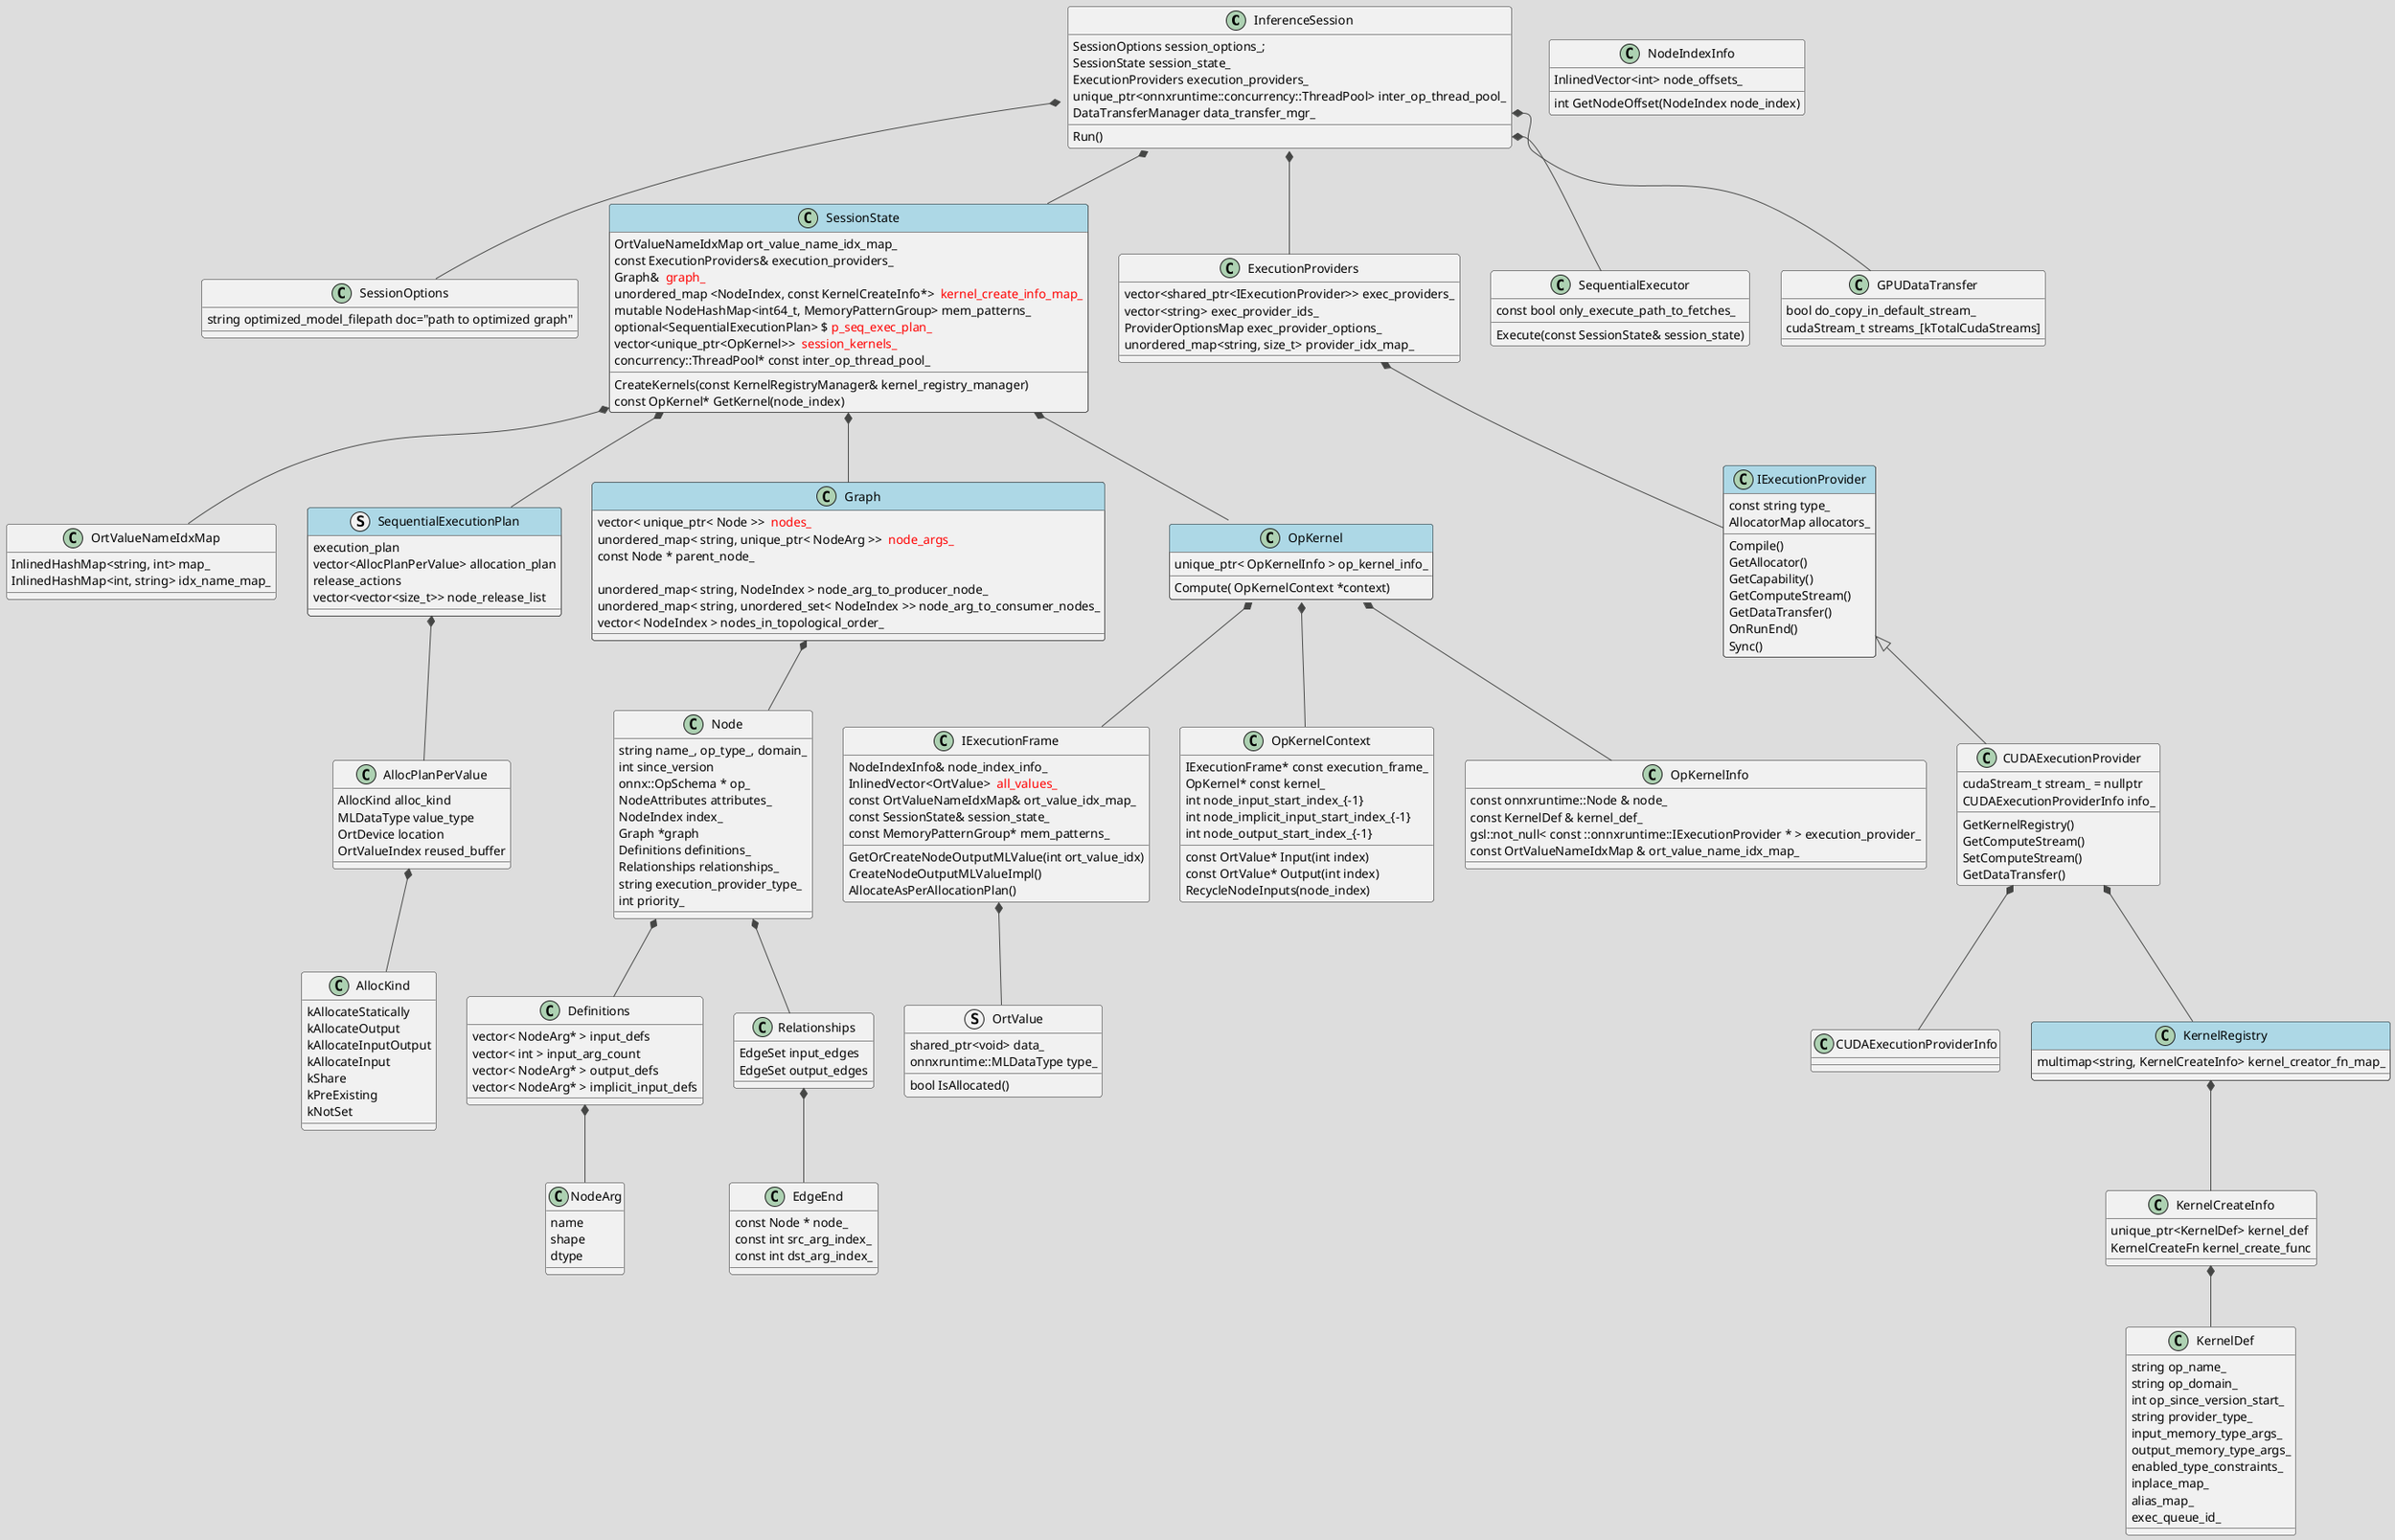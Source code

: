 @startuml
!theme toy
!define key_class #header:LightBlue
!define key_objects <color:red>
!$show_note = %false()
!$show_refer_to = %false()

' Class Definitions
!$session_link="https://github.com/microsoft/onnxruntime/blob/454f77cd94901cb95c92b20c60565408b2be045c/onnxruntime/core/session/inference_session.h#L80"
class InferenceSession [[$session_link]]{
    SessionOptions session_options_;
    SessionState session_state_
    ExecutionProviders execution_providers_
    unique_ptr<onnxruntime::concurrency::ThreadPool> inter_op_thread_pool_
    DataTransferManager data_transfer_mgr_

    Run()
}

class  SessionOptions{
    string optimized_model_filepath doc="path to optimized graph"
}
class SequentialExecutor{
    const bool only_execute_path_to_fetches_
    Execute(const SessionState& session_state)
}

class IExecutionFrame{
    NodeIndexInfo& node_index_info_
    InlinedVector<OrtValue> key_objects all_values_
    const OrtValueNameIdxMap& ort_value_idx_map_
    const SessionState& session_state_
    const MemoryPatternGroup* mem_patterns_
    GetOrCreateNodeOutputMLValue(int ort_value_idx)
    CreateNodeOutputMLValueImpl()
    AllocateAsPerAllocationPlan()
}

class NodeIndexInfo{
    InlinedVector<int> node_offsets_
    int GetNodeOffset(NodeIndex node_index)
}


class SessionState key_class{
    OrtValueNameIdxMap ort_value_name_idx_map_
    const ExecutionProviders& execution_providers_
    Graph& key_objects graph_
    unordered_map <NodeIndex, const KernelCreateInfo*> key_objects kernel_create_info_map_
    mutable NodeHashMap<int64_t, MemoryPatternGroup> mem_patterns_
    optional<SequentialExecutionPlan> $key_objects p_seq_exec_plan_
    vector<unique_ptr<OpKernel>> key_objects session_kernels_
    concurrency::ThreadPool* const inter_op_thread_pool_
    CreateKernels(const KernelRegistryManager& kernel_registry_manager)
    const OpKernel* GetKernel(node_index)
}

class KernelCreateInfo{
    unique_ptr<KernelDef> kernel_def
    KernelCreateFn kernel_create_func
}

class KernelDef{
    string op_name_
    string op_domain_
    int op_since_version_start_
    string provider_type_
    input_memory_type_args_
    output_memory_type_args_
    enabled_type_constraints_
    inplace_map_
    alias_map_
    exec_queue_id_
}

class ExecutionProviders{
    vector<shared_ptr<IExecutionProvider>> exec_providers_
    vector<string> exec_provider_ids_
    ProviderOptionsMap exec_provider_options_
    unordered_map<string, size_t> provider_idx_map_
}

class OrtValueNameIdxMap{
    InlinedHashMap<string, int> map_
    InlinedHashMap<int, string> idx_name_map_
}

struct OrtValue{
    shared_ptr<void> data_
    onnxruntime::MLDataType type_
    bool IsAllocated()
}

struct SequentialExecutionPlan key_class{
    execution_plan
    vector<AllocPlanPerValue> allocation_plan
    release_actions
    vector<vector<size_t>> node_release_list
}

class Graph key_class{
    vector< unique_ptr< Node >> key_objects nodes_
    unordered_map< string, unique_ptr< NodeArg >> key_objects node_args_
    const Node * parent_node_

    unordered_map< string, NodeIndex > node_arg_to_producer_node_
    unordered_map< string, unordered_set< NodeIndex >> node_arg_to_consumer_nodes_
    vector< NodeIndex > nodes_in_topological_order_
}

class NodeArg{
    name
    shape
    dtype
}

class Node{
    string name_, op_type_, domain_
    int since_version
    onnx::OpSchema * op_
    NodeAttributes attributes_
    NodeIndex index_
    Graph *graph
    Definitions definitions_
    Relationships relationships_
    string execution_provider_type_
    int priority_
}

class Definitions{
    vector< NodeArg* > input_defs
    vector< int > input_arg_count
    vector< NodeArg* > output_defs
    vector< NodeArg* > implicit_input_defs
}

class Relationships{
    EdgeSet input_edges
    EdgeSet output_edges
}

class EdgeEnd{
    const Node * node_
    const int src_arg_index_
    const int dst_arg_index_
}

class OpKernel key_class{
    unique_ptr< OpKernelInfo > op_kernel_info_
    Compute( OpKernelContext *context)
}

class OpKernelContext{
    IExecutionFrame* const execution_frame_
    OpKernel* const kernel_
    int node_input_start_index_{-1}
    int node_implicit_input_start_index_{-1}
    int node_output_start_index_{-1}
    const OrtValue* Input(int index)
    const OrtValue* Output(int index)
    RecycleNodeInputs(node_index)
}

class OpKernelInfo{
    const onnxruntime::Node & node_
    const KernelDef & kernel_def_
    gsl::not_null< const ::onnxruntime::IExecutionProvider * > execution_provider_
    const OrtValueNameIdxMap & ort_value_name_idx_map_
}

!$src_link="https://github.com/microsoft/onnxruntime/blob/a83a9ed6b01374a5e1e07b46dbf2fb8e3c407483/include/onnxruntime/core/framework/execution_provider.h#L57"
class IExecutionProvider [[$src_link]] key_class{
    const string type_
    AllocatorMap allocators_

    Compile()
    GetAllocator()
    GetCapability()
    GetComputeStream()
    GetDataTransfer()
    OnRunEnd()
    Sync()

}

class CUDAExecutionProvider{
    cudaStream_t stream_ = nullptr
    CUDAExecutionProviderInfo info_
    GetKernelRegistry()
    GetComputeStream()
    SetComputeStream()
    GetDataTransfer()
}

class GPUDataTransfer{
    bool do_copy_in_default_stream_
    cudaStream_t streams_[kTotalCudaStreams]
}

class CUDAExecutionProviderInfo{

}
class KernelRegistry key_class{
    multimap<string, KernelCreateInfo> kernel_creator_fn_map_
}

class AllocKind{
    kAllocateStatically
    kAllocateOutput
    kAllocateInputOutput
    kAllocateInput
    kShare
    kPreExisting
    kNotSet
}

class AllocPlanPerValue{
    AllocKind alloc_kind
    MLDataType value_type
    OrtDevice location
    OrtValueIndex reused_buffer
}



' Notes

!if $show_note
    note left of IExecutionFrame
        一个node的output可能是另一个node的input, 所以需要一个map来记录node的output
    end note
    note left of NodeIndexInfo::node_offsets_
        Index to the first argument of the given Node
        The Node will have (num inputs + num implicit inputs + num outputs) entries, in that order, starting at the offset that is returned
        ort_value_idx == nodeargs id
    end note
    note left of OpKernelContext::Input
        形参index表示node的第几个input
        NodeIndexInfo把node index转成 node_input_start_index_
        NodeIndex=node_input_start_index_ + index
        all_values_[ort_value_idx]得到对应的ortvalue
        OrtValueNameIdxMap 得到对应的string name
    end note

    note left of SessionState
        把graph和执行graph所需的大多数object都集中在一起
    end note

    note left of AllocPlanPerValue::alloc_kind
        不同kind有不同的ownership
    end note

    note left of Definitions::input_arg_count
        onnx op的一个input可能对应多个nodeArg, input_arg_count记录每个input对应的nodeArg个数
        比如[4, 6], 那么意味着第一个input对应4个nodeArg, 第二个input对应6个nodeArg
    end note

    note left of OpKernel
        真正执行op计算的基类, 比如softmax/relu/matmul
    end note

    note left of KernelRegistry::kernel_creator_fn_map_
        string "key" == GetMapKey(*create_info.kernel_def)
    end note
    note left of GPUDataTransfer::streams_
        streams_有多个, 但是如果do_copy_in_default_stream_为true, 那么都指向同一个stream
        streams_[0]来自于CUDAExecutionProvider的compute steam
    end note
    note left of Kerneldef::alias_map_
        alias_map只是记录了ith input就是jth output
        可以在kernel实现里, 通过tensor offset来实现一个input对应多个output
        refer to "https://github.com/microsoft/onnxruntime/pull/16624/files"
    end note
    note left of SessionState::session_kernels_
        vector的index就是node_index
    end note
    note left of KernelRegistry
    kernel class要call ONNX_OPERATOR_KERNEL_EX来注册, 原理是:
        该macro会生成template >> KernelCreateInfo BuildKernelCreateInfo<ONNX_OPERATOR_KERNEL_CLASS_NAME(provider, domain, ver, name)>, 该函数含有该kernel class的ctor pointers
        provider里的GetKernelRegistry被call时会通过ONNX_OPERATOR_KERNEL_CLASS_NAME(provider, domain, ver, name)即可找到该template function的pointer
    end note
!endif

' Class Relationships
IExecutionProvider <|-- CUDAExecutionProvider
' has-a
InferenceSession *-- SessionState
InferenceSession *-- SessionOptions
Graph *-- Node
Node *-- Definitions
Node *-- Relationships
Definitions *-- NodeArg
Relationships *-- EdgeEnd
InferenceSession *-- ExecutionProviders
SessionState *-- Graph
SessionState *-- OrtValueNameIdxMap
SessionState *-- SequentialExecutionPlan
ExecutionProviders *-- IExecutionProvider
KernelCreateInfo *-- KernelDef
OpKernel *-- OpKernelInfo
AllocPlanPerValue *-- AllocKind
SessionState *-- OpKernel
SequentialExecutionPlan *-- AllocPlanPerValue
IExecutionFrame *-- OrtValue
CUDAExecutionProvider *-- CUDAExecutionProviderInfo
OpKernel::compute *-- OpKernelContext
OpKernel::compute *-- IExecutionFrame
InferenceSession::data_transfer_mgr_ *-- GPUDataTransfer
InferenceSession::Run *-- SequentialExecutor
CUDAExecutionProvider *-- KernelRegistry
KernelRegistry *-- KernelCreateInfo
' refer-to
!if $show_refer_to
    EdgeEnd o-- Node
    OpKernelInfo o-- Node
    OpKernelInfo o-- KernelDef
    OpKernelContext o-- IExecutionFrame
    IExecutionFrame o-- NodeIndexInfo
    OpKernelContext::Output o-- OrtValue
    OrtValue o-- AllocPlanPerValue
    OpKernel::Compute --> OpKernelContext: get in/out Ortvalue
    OpKernel::Compute --> CUDAExecutionProvider::GetComputeStream

    CUDAExecutionProvider::GetDataTransfer --> GPUDataTransfer: create
    SequentialExecutionPlan::allocation_plan --> KernelDef::alias_map_
    SequentialExecutionPlan::allocation_plan --> KernelDef::inplace_map_
    SessionState::CreateKernels --> KernelRegistryManager : to create session_kernels_
    KernelCreateInfo::kernel_create_func --> OpKernel: opkernel = KernelCreateFn(OpKernelInfo)

!endif
@enduml
